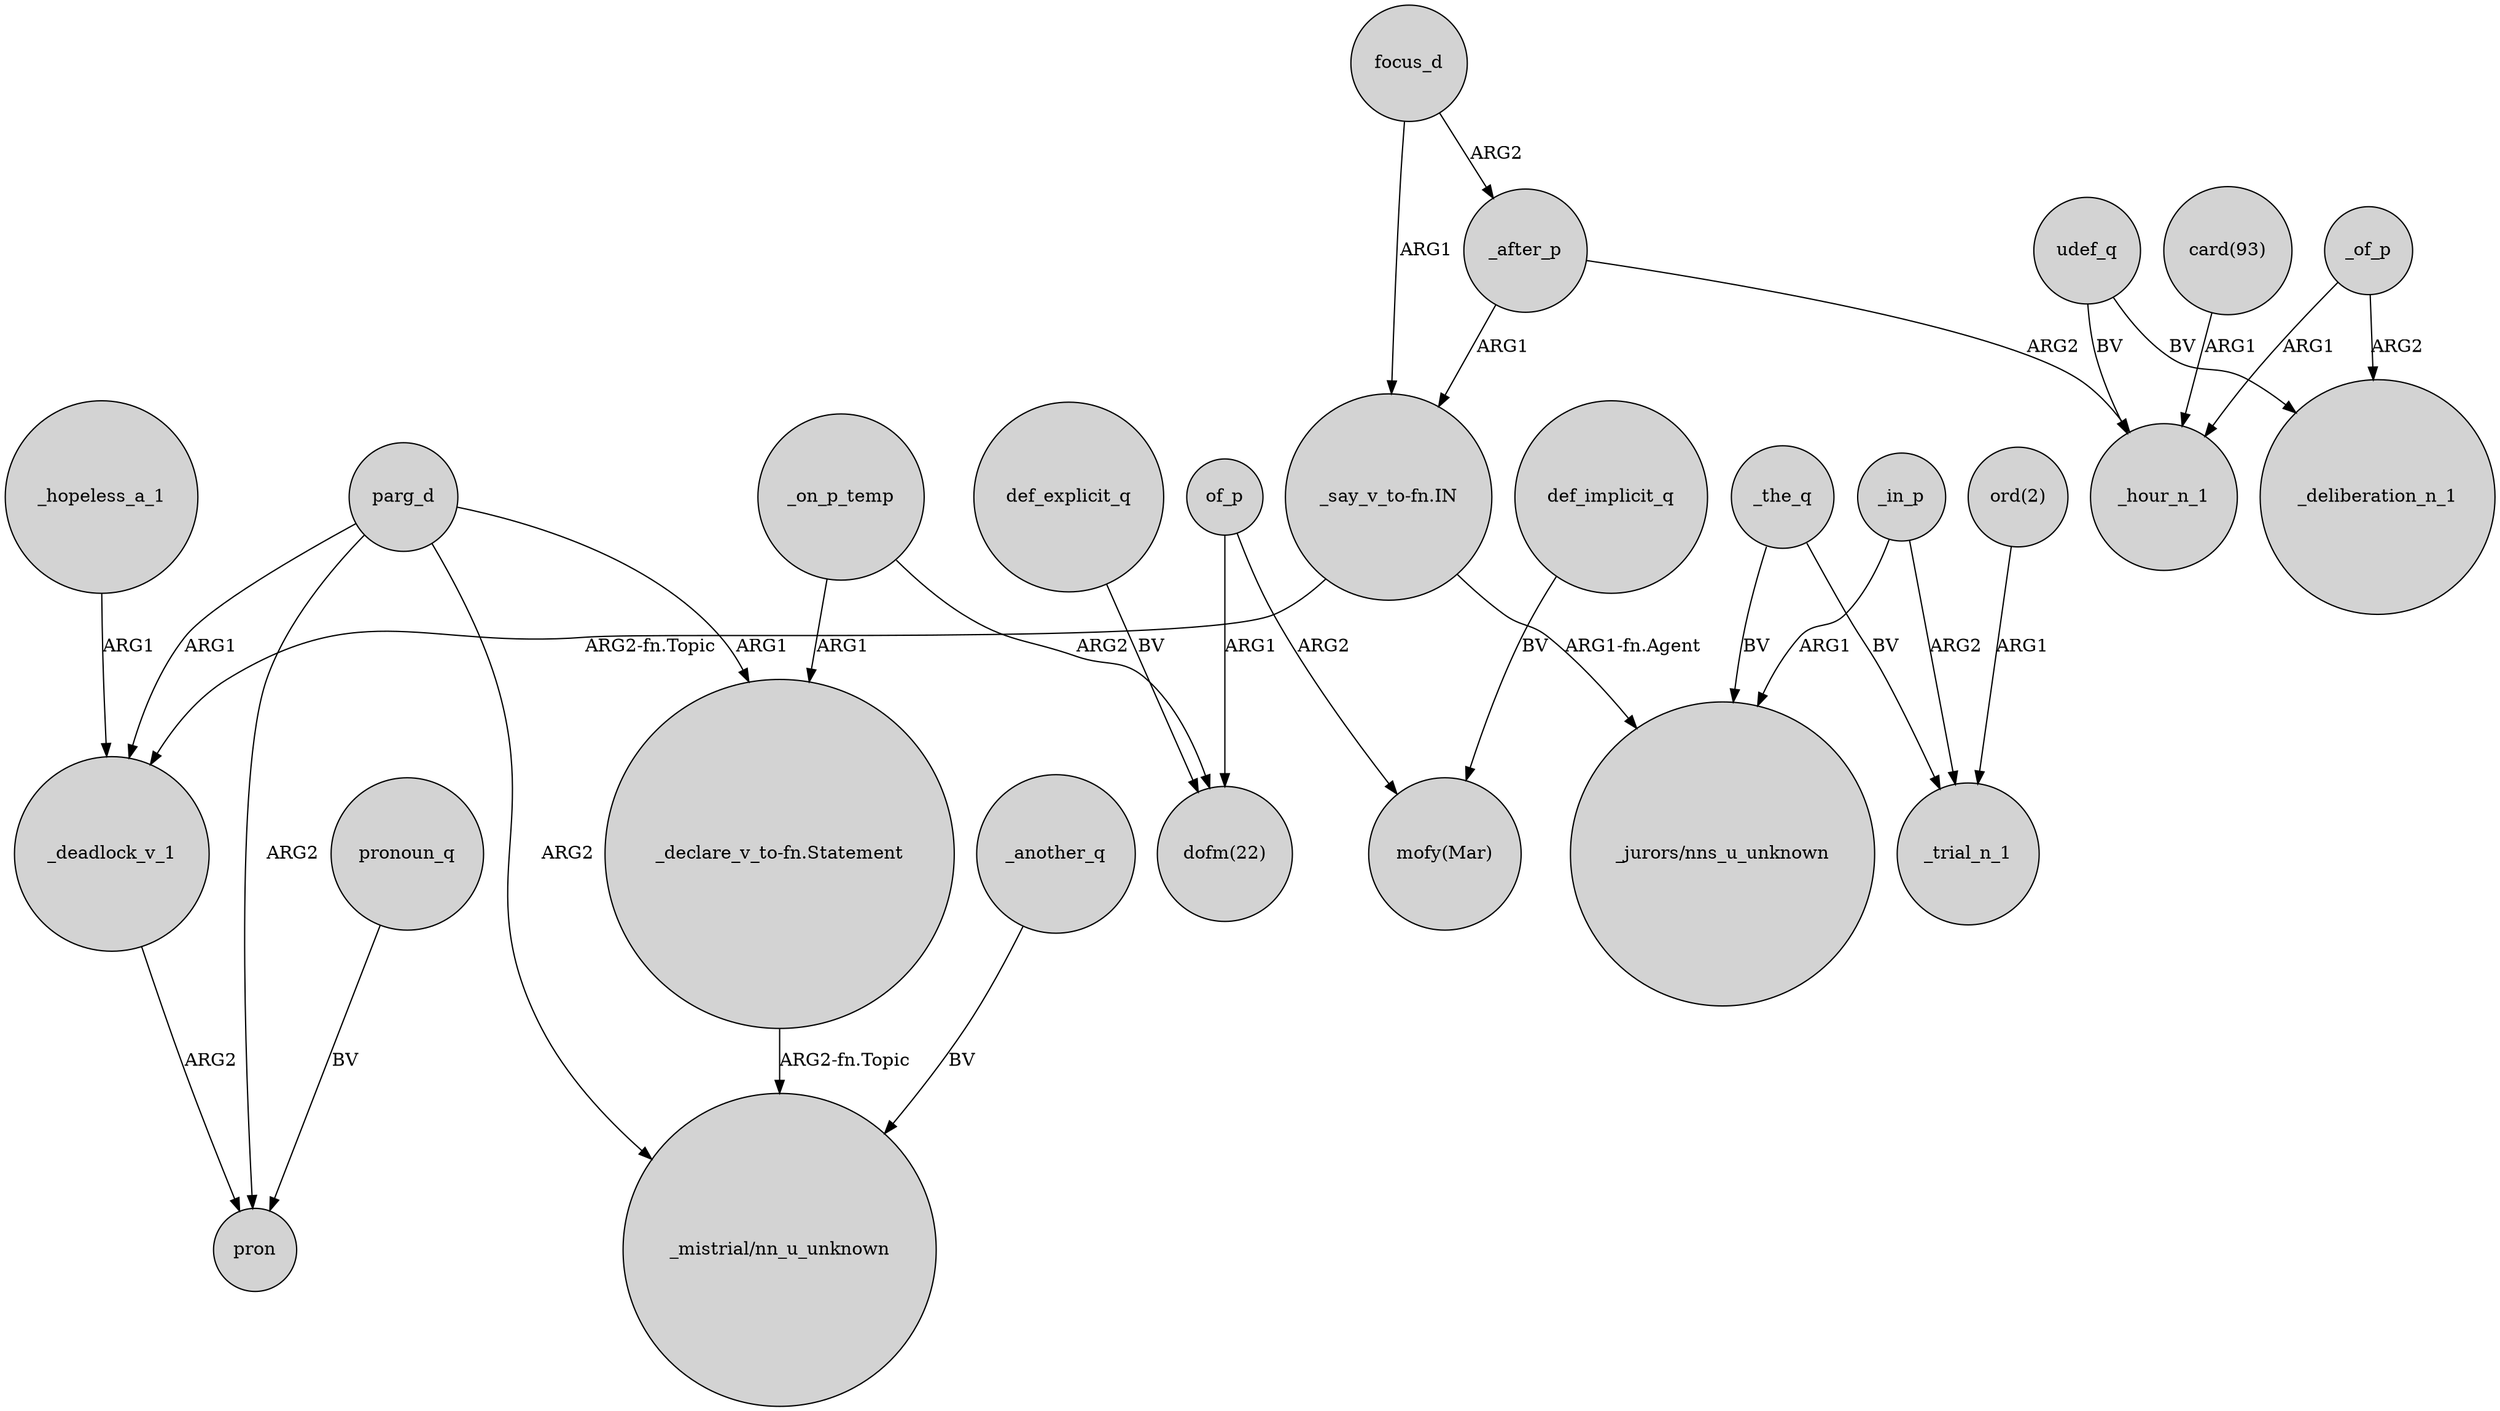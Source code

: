 digraph {
	node [shape=circle style=filled]
	_deadlock_v_1 -> pron [label=ARG2]
	focus_d -> _after_p [label=ARG2]
	_after_p -> "_say_v_to-fn.IN" [label=ARG1]
	_the_q -> "_jurors/nns_u_unknown" [label=BV]
	"_say_v_to-fn.IN" -> "_jurors/nns_u_unknown" [label="ARG1-fn.Agent"]
	_the_q -> _trial_n_1 [label=BV]
	udef_q -> _hour_n_1 [label=BV]
	def_explicit_q -> "dofm(22)" [label=BV]
	_hopeless_a_1 -> _deadlock_v_1 [label=ARG1]
	_on_p_temp -> "_declare_v_to-fn.Statement" [label=ARG1]
	"card(93)" -> _hour_n_1 [label=ARG1]
	_of_p -> _deliberation_n_1 [label=ARG2]
	"_say_v_to-fn.IN" -> _deadlock_v_1 [label="ARG2-fn.Topic"]
	_in_p -> "_jurors/nns_u_unknown" [label=ARG1]
	parg_d -> "_mistrial/nn_u_unknown" [label=ARG2]
	udef_q -> _deliberation_n_1 [label=BV]
	def_implicit_q -> "mofy(Mar)" [label=BV]
	parg_d -> pron [label=ARG2]
	pronoun_q -> pron [label=BV]
	_in_p -> _trial_n_1 [label=ARG2]
	_after_p -> _hour_n_1 [label=ARG2]
	_another_q -> "_mistrial/nn_u_unknown" [label=BV]
	parg_d -> _deadlock_v_1 [label=ARG1]
	"_declare_v_to-fn.Statement" -> "_mistrial/nn_u_unknown" [label="ARG2-fn.Topic"]
	of_p -> "mofy(Mar)" [label=ARG2]
	_on_p_temp -> "dofm(22)" [label=ARG2]
	of_p -> "dofm(22)" [label=ARG1]
	parg_d -> "_declare_v_to-fn.Statement" [label=ARG1]
	_of_p -> _hour_n_1 [label=ARG1]
	"ord(2)" -> _trial_n_1 [label=ARG1]
	focus_d -> "_say_v_to-fn.IN" [label=ARG1]
}
